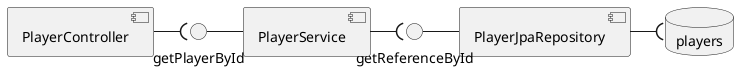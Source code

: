 @startuml

database "players"
[PlayerJpaRepository] -("players"
getReferenceById - [PlayerJpaRepository]

[PlayerService] -(getReferenceById
getPlayerById - [PlayerService]

[PlayerController] -(getPlayerById

@enduml
